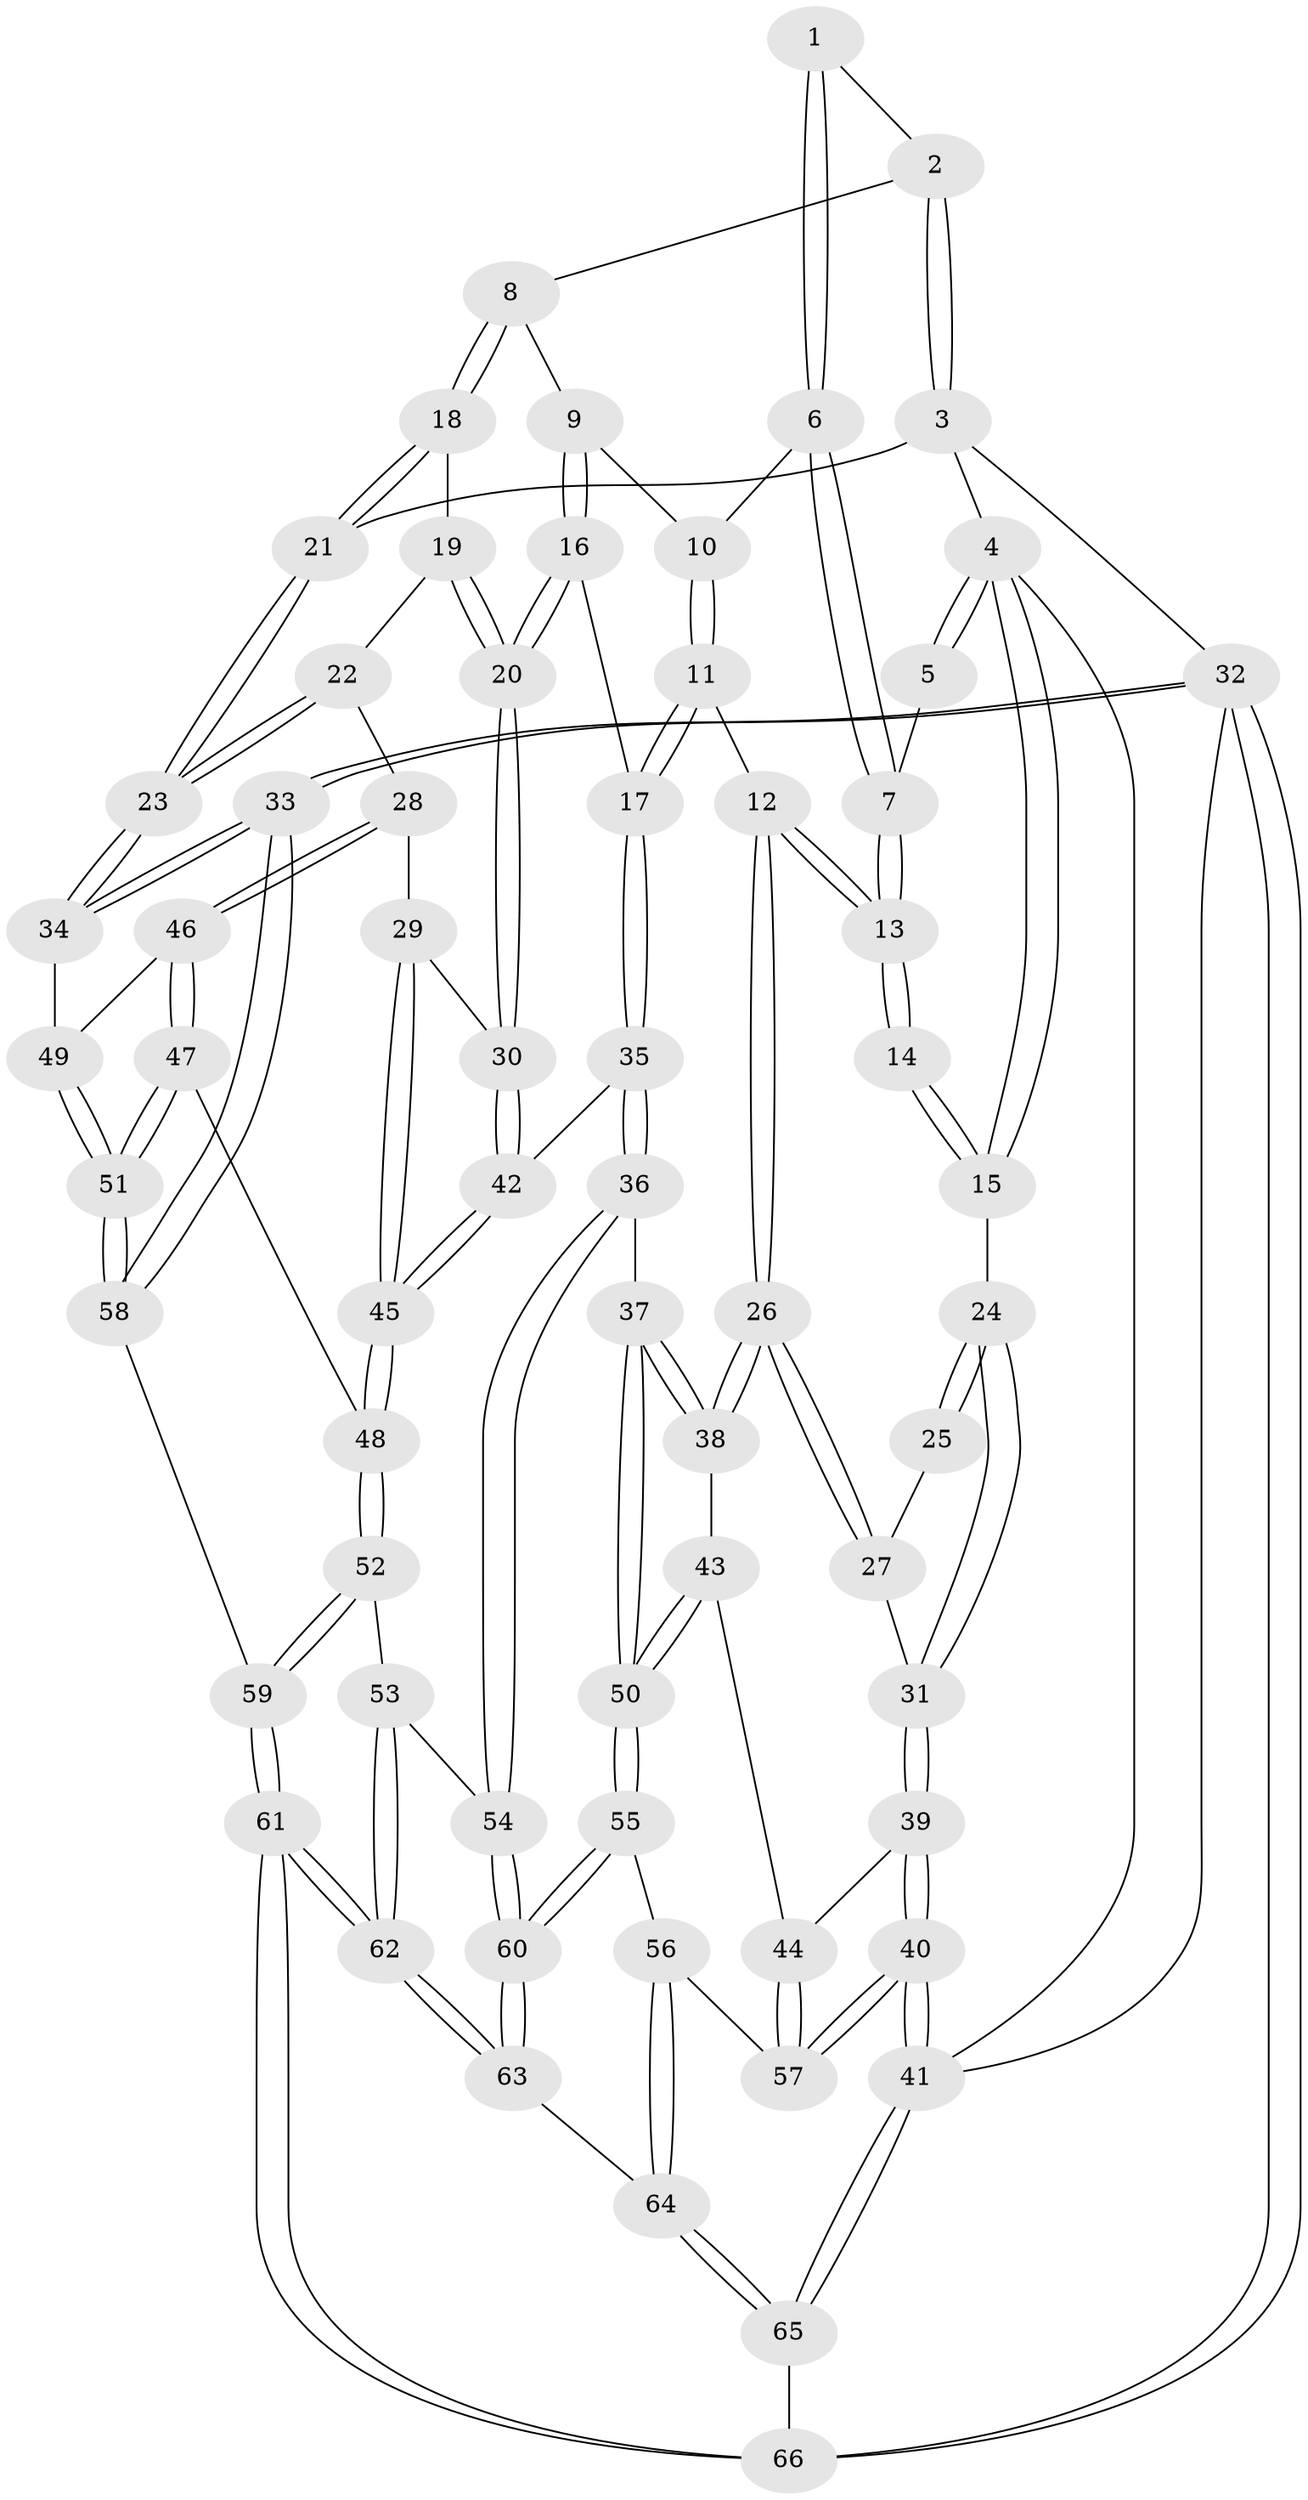 // Generated by graph-tools (version 1.1) at 2025/03/03/09/25 03:03:12]
// undirected, 66 vertices, 162 edges
graph export_dot {
graph [start="1"]
  node [color=gray90,style=filled];
  1 [pos="+0.661821869512898+0"];
  2 [pos="+0.8272025661922621+0"];
  3 [pos="+1+0"];
  4 [pos="+0+0"];
  5 [pos="+0.3431259161344493+0"];
  6 [pos="+0.5730434673338027+0.05526815705443942"];
  7 [pos="+0.34779029420789254+0.018120883875910813"];
  8 [pos="+0.730220562129272+0.11622724710205273"];
  9 [pos="+0.6629948363909319+0.1276344537977372"];
  10 [pos="+0.57781267273093+0.08024533055011675"];
  11 [pos="+0.40374804529908637+0.2668403706714292"];
  12 [pos="+0.3787875801169135+0.2625099912931759"];
  13 [pos="+0.3266253118748347+0.13874171352061127"];
  14 [pos="+0.3155641146443504+0.1375014595603028"];
  15 [pos="+0+0"];
  16 [pos="+0.5366694115792887+0.32126420336636125"];
  17 [pos="+0.5169545643380531+0.3193210878672937"];
  18 [pos="+0.7665013146659859+0.16959840581495972"];
  19 [pos="+0.7677811430565106+0.17739414049186833"];
  20 [pos="+0.6132560680949302+0.3525020105598539"];
  21 [pos="+1+0"];
  22 [pos="+0.8614402474299749+0.28632657972000264"];
  23 [pos="+1+0.22543466677539972"];
  24 [pos="+0+0.08618119009746661"];
  25 [pos="+0.13107673437095557+0.17112848972370184"];
  26 [pos="+0.26936776656918276+0.380404074267665"];
  27 [pos="+0.1422253756481002+0.309963213805843"];
  28 [pos="+0.7711483798868155+0.4144457386375187"];
  29 [pos="+0.7682671598246594+0.4138355761823279"];
  30 [pos="+0.6396682767558224+0.3762633906791781"];
  31 [pos="+0+0.21692966035650532"];
  32 [pos="+1+1"];
  33 [pos="+1+0.8261201295464228"];
  34 [pos="+1+0.40832708722787514"];
  35 [pos="+0.4846693414488202+0.5561623211307224"];
  36 [pos="+0.44601039333846076+0.596997622412131"];
  37 [pos="+0.34925601935114103+0.5386277454129269"];
  38 [pos="+0.26796851351366024+0.38491016121741667"];
  39 [pos="+0+0.47920865583922195"];
  40 [pos="+0+0.7377135099191614"];
  41 [pos="+0+1"];
  42 [pos="+0.6096838349147305+0.5441045916059779"];
  43 [pos="+0.21055521754396592+0.4337424150637297"];
  44 [pos="+0.0936478192781952+0.5140816831420363"];
  45 [pos="+0.6416513532148812+0.5890905292549282"];
  46 [pos="+0.7970182673484251+0.45262790232135486"];
  47 [pos="+0.735069895642529+0.5892915766658742"];
  48 [pos="+0.6560720161708721+0.6163358856779364"];
  49 [pos="+0.9136826168171038+0.5152554087436962"];
  50 [pos="+0.25363200135118585+0.6633999696588788"];
  51 [pos="+0.8814838597262711+0.7088292425385393"];
  52 [pos="+0.6496505529858635+0.6361910681173825"];
  53 [pos="+0.5725097053269786+0.6783356444329179"];
  54 [pos="+0.45448089196501396+0.644953698912196"];
  55 [pos="+0.22499634630958634+0.7188113690802124"];
  56 [pos="+0.1973111570406866+0.7262279209825245"];
  57 [pos="+0.15044822189628607+0.6668616953061611"];
  58 [pos="+0.8912526839557751+0.7622463040351093"];
  59 [pos="+0.7821753367516289+0.8447301492888339"];
  60 [pos="+0.3952515818758374+0.7588305001256592"];
  61 [pos="+0.6487387847878943+1"];
  62 [pos="+0.6051991253227043+0.9978609329310968"];
  63 [pos="+0.4443159046791226+0.8736778282392569"];
  64 [pos="+0.06879443534632497+0.9822650078672222"];
  65 [pos="+0+1"];
  66 [pos="+0.6536827995258652+1"];
  1 -- 2;
  1 -- 6;
  1 -- 6;
  2 -- 3;
  2 -- 3;
  2 -- 8;
  3 -- 4;
  3 -- 21;
  3 -- 32;
  4 -- 5;
  4 -- 5;
  4 -- 15;
  4 -- 15;
  4 -- 41;
  5 -- 7;
  6 -- 7;
  6 -- 7;
  6 -- 10;
  7 -- 13;
  7 -- 13;
  8 -- 9;
  8 -- 18;
  8 -- 18;
  9 -- 10;
  9 -- 16;
  9 -- 16;
  10 -- 11;
  10 -- 11;
  11 -- 12;
  11 -- 17;
  11 -- 17;
  12 -- 13;
  12 -- 13;
  12 -- 26;
  12 -- 26;
  13 -- 14;
  13 -- 14;
  14 -- 15;
  14 -- 15;
  15 -- 24;
  16 -- 17;
  16 -- 20;
  16 -- 20;
  17 -- 35;
  17 -- 35;
  18 -- 19;
  18 -- 21;
  18 -- 21;
  19 -- 20;
  19 -- 20;
  19 -- 22;
  20 -- 30;
  20 -- 30;
  21 -- 23;
  21 -- 23;
  22 -- 23;
  22 -- 23;
  22 -- 28;
  23 -- 34;
  23 -- 34;
  24 -- 25;
  24 -- 25;
  24 -- 31;
  24 -- 31;
  25 -- 27;
  26 -- 27;
  26 -- 27;
  26 -- 38;
  26 -- 38;
  27 -- 31;
  28 -- 29;
  28 -- 46;
  28 -- 46;
  29 -- 30;
  29 -- 45;
  29 -- 45;
  30 -- 42;
  30 -- 42;
  31 -- 39;
  31 -- 39;
  32 -- 33;
  32 -- 33;
  32 -- 66;
  32 -- 66;
  32 -- 41;
  33 -- 34;
  33 -- 34;
  33 -- 58;
  33 -- 58;
  34 -- 49;
  35 -- 36;
  35 -- 36;
  35 -- 42;
  36 -- 37;
  36 -- 54;
  36 -- 54;
  37 -- 38;
  37 -- 38;
  37 -- 50;
  37 -- 50;
  38 -- 43;
  39 -- 40;
  39 -- 40;
  39 -- 44;
  40 -- 41;
  40 -- 41;
  40 -- 57;
  40 -- 57;
  41 -- 65;
  41 -- 65;
  42 -- 45;
  42 -- 45;
  43 -- 44;
  43 -- 50;
  43 -- 50;
  44 -- 57;
  44 -- 57;
  45 -- 48;
  45 -- 48;
  46 -- 47;
  46 -- 47;
  46 -- 49;
  47 -- 48;
  47 -- 51;
  47 -- 51;
  48 -- 52;
  48 -- 52;
  49 -- 51;
  49 -- 51;
  50 -- 55;
  50 -- 55;
  51 -- 58;
  51 -- 58;
  52 -- 53;
  52 -- 59;
  52 -- 59;
  53 -- 54;
  53 -- 62;
  53 -- 62;
  54 -- 60;
  54 -- 60;
  55 -- 56;
  55 -- 60;
  55 -- 60;
  56 -- 57;
  56 -- 64;
  56 -- 64;
  58 -- 59;
  59 -- 61;
  59 -- 61;
  60 -- 63;
  60 -- 63;
  61 -- 62;
  61 -- 62;
  61 -- 66;
  61 -- 66;
  62 -- 63;
  62 -- 63;
  63 -- 64;
  64 -- 65;
  64 -- 65;
  65 -- 66;
}
